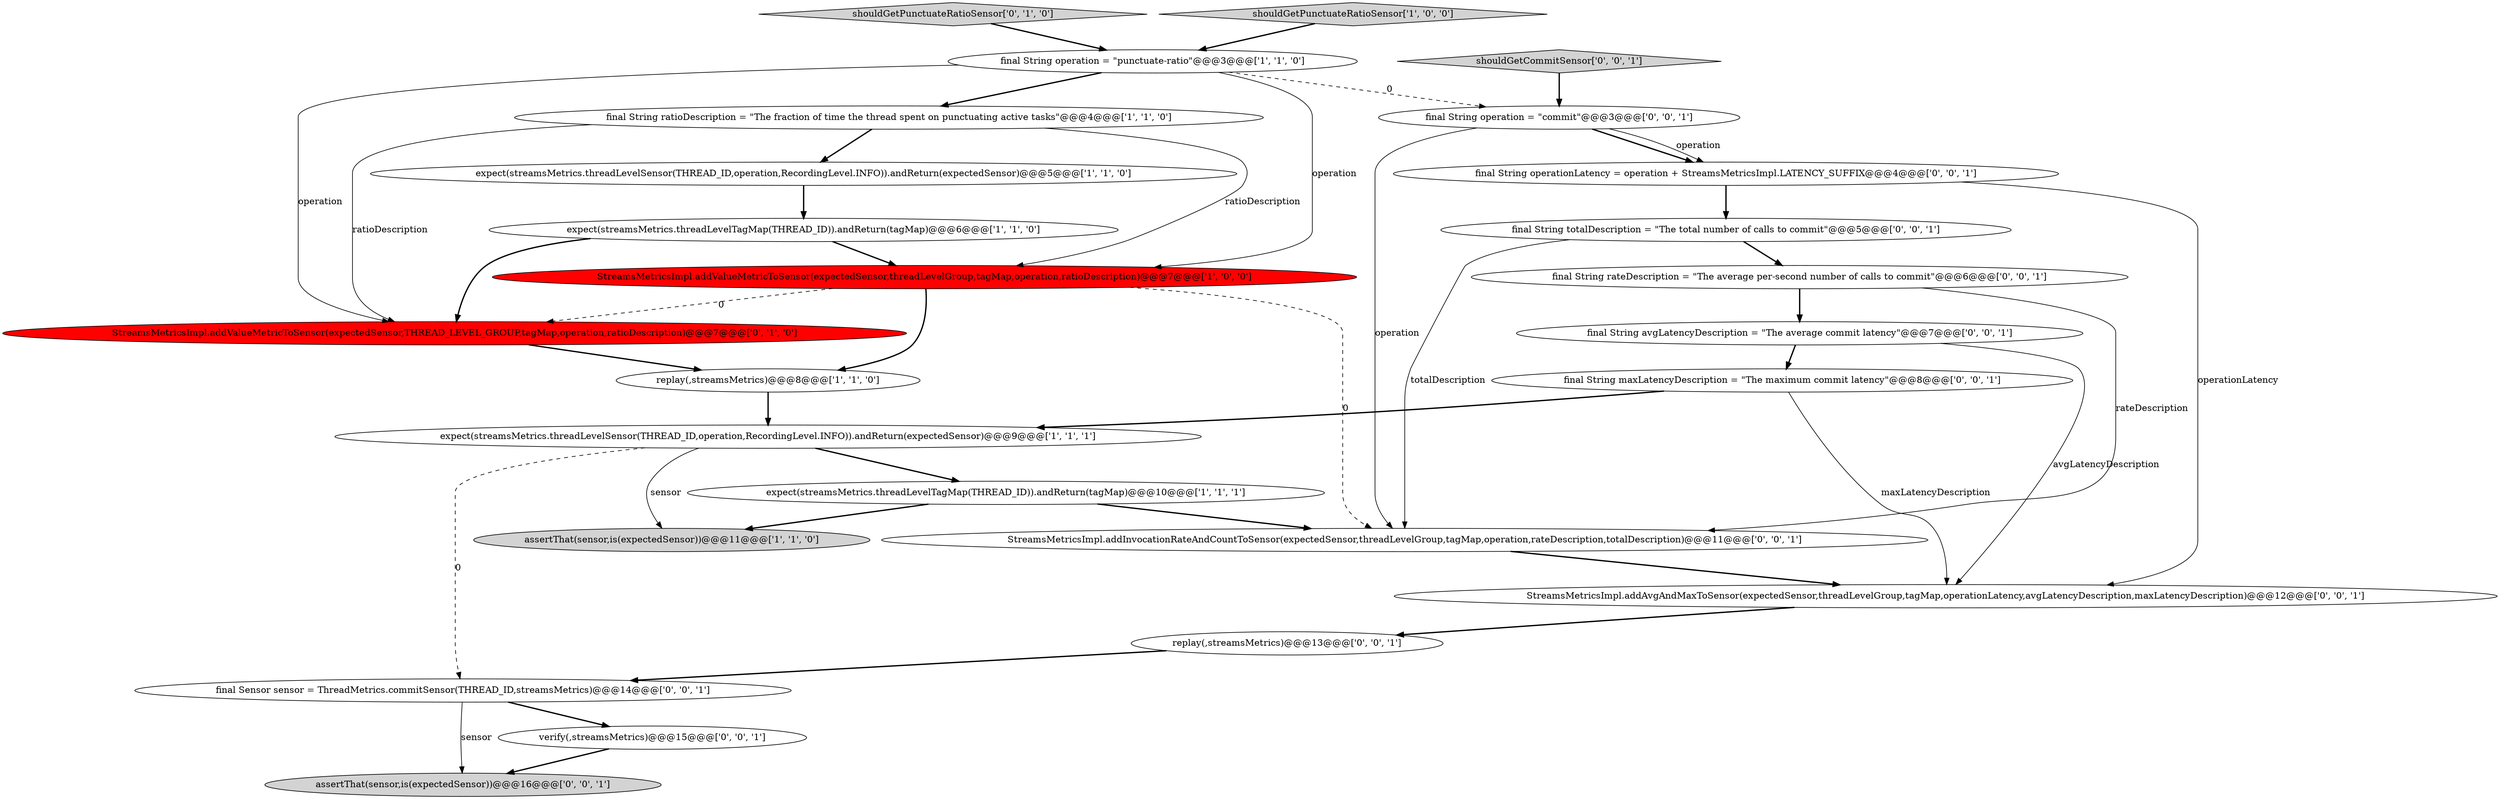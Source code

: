 digraph {
6 [style = filled, label = "expect(streamsMetrics.threadLevelTagMap(THREAD_ID)).andReturn(tagMap)@@@6@@@['1', '1', '0']", fillcolor = white, shape = ellipse image = "AAA0AAABBB1BBB"];
16 [style = filled, label = "shouldGetCommitSensor['0', '0', '1']", fillcolor = lightgray, shape = diamond image = "AAA0AAABBB3BBB"];
17 [style = filled, label = "StreamsMetricsImpl.addInvocationRateAndCountToSensor(expectedSensor,threadLevelGroup,tagMap,operation,rateDescription,totalDescription)@@@11@@@['0', '0', '1']", fillcolor = white, shape = ellipse image = "AAA0AAABBB3BBB"];
14 [style = filled, label = "final String operation = \"commit\"@@@3@@@['0', '0', '1']", fillcolor = white, shape = ellipse image = "AAA0AAABBB3BBB"];
7 [style = filled, label = "expect(streamsMetrics.threadLevelSensor(THREAD_ID,operation,RecordingLevel.INFO)).andReturn(expectedSensor)@@@9@@@['1', '1', '1']", fillcolor = white, shape = ellipse image = "AAA0AAABBB1BBB"];
21 [style = filled, label = "final String totalDescription = \"The total number of calls to commit\"@@@5@@@['0', '0', '1']", fillcolor = white, shape = ellipse image = "AAA0AAABBB3BBB"];
15 [style = filled, label = "assertThat(sensor,is(expectedSensor))@@@16@@@['0', '0', '1']", fillcolor = lightgray, shape = ellipse image = "AAA0AAABBB3BBB"];
22 [style = filled, label = "final String operationLatency = operation + StreamsMetricsImpl.LATENCY_SUFFIX@@@4@@@['0', '0', '1']", fillcolor = white, shape = ellipse image = "AAA0AAABBB3BBB"];
3 [style = filled, label = "expect(streamsMetrics.threadLevelTagMap(THREAD_ID)).andReturn(tagMap)@@@10@@@['1', '1', '1']", fillcolor = white, shape = ellipse image = "AAA0AAABBB1BBB"];
5 [style = filled, label = "final String ratioDescription = \"The fraction of time the thread spent on punctuating active tasks\"@@@4@@@['1', '1', '0']", fillcolor = white, shape = ellipse image = "AAA0AAABBB1BBB"];
24 [style = filled, label = "replay(,streamsMetrics)@@@13@@@['0', '0', '1']", fillcolor = white, shape = ellipse image = "AAA0AAABBB3BBB"];
20 [style = filled, label = "final String rateDescription = \"The average per-second number of calls to commit\"@@@6@@@['0', '0', '1']", fillcolor = white, shape = ellipse image = "AAA0AAABBB3BBB"];
4 [style = filled, label = "StreamsMetricsImpl.addValueMetricToSensor(expectedSensor,threadLevelGroup,tagMap,operation,ratioDescription)@@@7@@@['1', '0', '0']", fillcolor = red, shape = ellipse image = "AAA1AAABBB1BBB"];
23 [style = filled, label = "StreamsMetricsImpl.addAvgAndMaxToSensor(expectedSensor,threadLevelGroup,tagMap,operationLatency,avgLatencyDescription,maxLatencyDescription)@@@12@@@['0', '0', '1']", fillcolor = white, shape = ellipse image = "AAA0AAABBB3BBB"];
13 [style = filled, label = "final String maxLatencyDescription = \"The maximum commit latency\"@@@8@@@['0', '0', '1']", fillcolor = white, shape = ellipse image = "AAA0AAABBB3BBB"];
19 [style = filled, label = "verify(,streamsMetrics)@@@15@@@['0', '0', '1']", fillcolor = white, shape = ellipse image = "AAA0AAABBB3BBB"];
12 [style = filled, label = "final String avgLatencyDescription = \"The average commit latency\"@@@7@@@['0', '0', '1']", fillcolor = white, shape = ellipse image = "AAA0AAABBB3BBB"];
10 [style = filled, label = "shouldGetPunctuateRatioSensor['0', '1', '0']", fillcolor = lightgray, shape = diamond image = "AAA0AAABBB2BBB"];
0 [style = filled, label = "shouldGetPunctuateRatioSensor['1', '0', '0']", fillcolor = lightgray, shape = diamond image = "AAA0AAABBB1BBB"];
9 [style = filled, label = "replay(,streamsMetrics)@@@8@@@['1', '1', '0']", fillcolor = white, shape = ellipse image = "AAA0AAABBB1BBB"];
11 [style = filled, label = "StreamsMetricsImpl.addValueMetricToSensor(expectedSensor,THREAD_LEVEL_GROUP,tagMap,operation,ratioDescription)@@@7@@@['0', '1', '0']", fillcolor = red, shape = ellipse image = "AAA1AAABBB2BBB"];
18 [style = filled, label = "final Sensor sensor = ThreadMetrics.commitSensor(THREAD_ID,streamsMetrics)@@@14@@@['0', '0', '1']", fillcolor = white, shape = ellipse image = "AAA0AAABBB3BBB"];
2 [style = filled, label = "expect(streamsMetrics.threadLevelSensor(THREAD_ID,operation,RecordingLevel.INFO)).andReturn(expectedSensor)@@@5@@@['1', '1', '0']", fillcolor = white, shape = ellipse image = "AAA0AAABBB1BBB"];
8 [style = filled, label = "assertThat(sensor,is(expectedSensor))@@@11@@@['1', '1', '0']", fillcolor = lightgray, shape = ellipse image = "AAA0AAABBB1BBB"];
1 [style = filled, label = "final String operation = \"punctuate-ratio\"@@@3@@@['1', '1', '0']", fillcolor = white, shape = ellipse image = "AAA0AAABBB1BBB"];
1->5 [style = bold, label=""];
4->9 [style = bold, label=""];
12->23 [style = solid, label="avgLatencyDescription"];
21->17 [style = solid, label="totalDescription"];
7->18 [style = dashed, label="0"];
1->4 [style = solid, label="operation"];
1->14 [style = dashed, label="0"];
4->17 [style = dashed, label="0"];
2->6 [style = bold, label=""];
14->22 [style = bold, label=""];
18->19 [style = bold, label=""];
22->21 [style = bold, label=""];
14->22 [style = solid, label="operation"];
9->7 [style = bold, label=""];
11->9 [style = bold, label=""];
24->18 [style = bold, label=""];
17->23 [style = bold, label=""];
7->3 [style = bold, label=""];
12->13 [style = bold, label=""];
6->4 [style = bold, label=""];
5->2 [style = bold, label=""];
23->24 [style = bold, label=""];
20->17 [style = solid, label="rateDescription"];
21->20 [style = bold, label=""];
1->11 [style = solid, label="operation"];
22->23 [style = solid, label="operationLatency"];
13->7 [style = bold, label=""];
0->1 [style = bold, label=""];
3->8 [style = bold, label=""];
6->11 [style = bold, label=""];
13->23 [style = solid, label="maxLatencyDescription"];
20->12 [style = bold, label=""];
3->17 [style = bold, label=""];
16->14 [style = bold, label=""];
5->11 [style = solid, label="ratioDescription"];
5->4 [style = solid, label="ratioDescription"];
18->15 [style = solid, label="sensor"];
19->15 [style = bold, label=""];
4->11 [style = dashed, label="0"];
10->1 [style = bold, label=""];
7->8 [style = solid, label="sensor"];
14->17 [style = solid, label="operation"];
}
